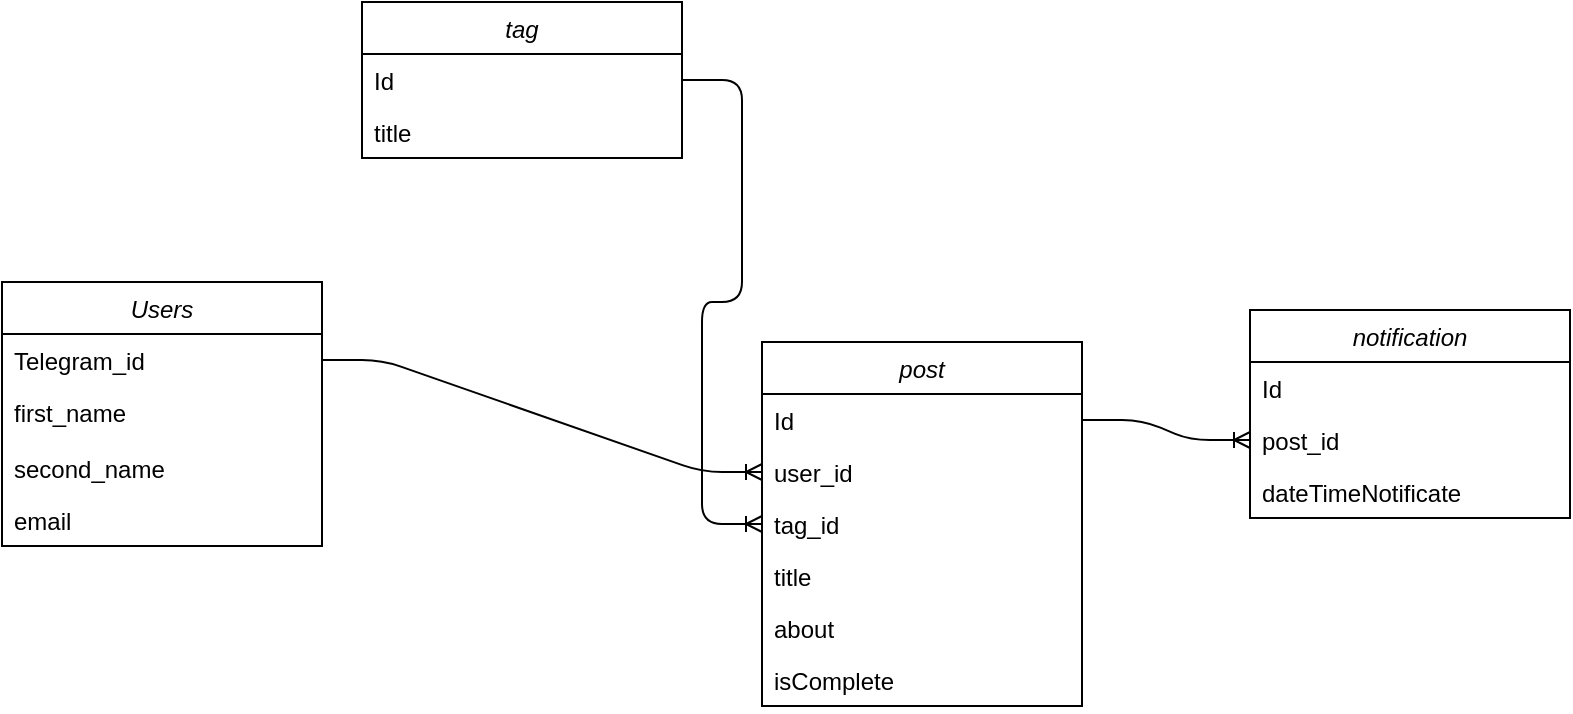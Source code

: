 <mxfile version="13.9.9" type="device"><diagram id="C5RBs43oDa-KdzZeNtuy" name="Page-1"><mxGraphModel dx="1275" dy="576" grid="1" gridSize="10" guides="1" tooltips="1" connect="1" arrows="1" fold="1" page="1" pageScale="1" pageWidth="827" pageHeight="1169" math="0" shadow="0"><root><mxCell id="WIyWlLk6GJQsqaUBKTNV-0"/><mxCell id="WIyWlLk6GJQsqaUBKTNV-1" parent="WIyWlLk6GJQsqaUBKTNV-0"/><mxCell id="0fNWoBhqTqb_3as456Vf-2" value="Users" style="swimlane;fontStyle=2;align=center;verticalAlign=top;childLayout=stackLayout;horizontal=1;startSize=26;horizontalStack=0;resizeParent=1;resizeLast=0;collapsible=1;marginBottom=0;rounded=0;shadow=0;strokeWidth=1;" parent="WIyWlLk6GJQsqaUBKTNV-1" vertex="1"><mxGeometry x="-370" y="730" width="160" height="132" as="geometry"><mxRectangle x="230" y="140" width="160" height="26" as="alternateBounds"/></mxGeometry></mxCell><mxCell id="0fNWoBhqTqb_3as456Vf-3" value="Telegram_id" style="text;align=left;verticalAlign=top;spacingLeft=4;spacingRight=4;overflow=hidden;rotatable=0;points=[[0,0.5],[1,0.5]];portConstraint=eastwest;" parent="0fNWoBhqTqb_3as456Vf-2" vertex="1"><mxGeometry y="26" width="160" height="26" as="geometry"/></mxCell><mxCell id="0fNWoBhqTqb_3as456Vf-4" value="first_name" style="text;align=left;verticalAlign=top;spacingLeft=4;spacingRight=4;overflow=hidden;rotatable=0;points=[[0,0.5],[1,0.5]];portConstraint=eastwest;rounded=0;shadow=0;html=0;" parent="0fNWoBhqTqb_3as456Vf-2" vertex="1"><mxGeometry y="52" width="160" height="28" as="geometry"/></mxCell><mxCell id="0fNWoBhqTqb_3as456Vf-5" value="second_name" style="text;align=left;verticalAlign=top;spacingLeft=4;spacingRight=4;overflow=hidden;rotatable=0;points=[[0,0.5],[1,0.5]];portConstraint=eastwest;rounded=0;shadow=0;html=0;" parent="0fNWoBhqTqb_3as456Vf-2" vertex="1"><mxGeometry y="80" width="160" height="26" as="geometry"/></mxCell><mxCell id="TEbSJLdt1i7CNakBYEio-18" value="email" style="text;align=left;verticalAlign=top;spacingLeft=4;spacingRight=4;overflow=hidden;rotatable=0;points=[[0,0.5],[1,0.5]];portConstraint=eastwest;rounded=0;shadow=0;html=0;" vertex="1" parent="0fNWoBhqTqb_3as456Vf-2"><mxGeometry y="106" width="160" height="26" as="geometry"/></mxCell><mxCell id="TEbSJLdt1i7CNakBYEio-0" value="tag" style="swimlane;fontStyle=2;align=center;verticalAlign=top;childLayout=stackLayout;horizontal=1;startSize=26;horizontalStack=0;resizeParent=1;resizeLast=0;collapsible=1;marginBottom=0;rounded=0;shadow=0;strokeWidth=1;" vertex="1" parent="WIyWlLk6GJQsqaUBKTNV-1"><mxGeometry x="-190" y="590" width="160" height="78" as="geometry"><mxRectangle x="230" y="140" width="160" height="26" as="alternateBounds"/></mxGeometry></mxCell><mxCell id="TEbSJLdt1i7CNakBYEio-1" value="Id" style="text;align=left;verticalAlign=top;spacingLeft=4;spacingRight=4;overflow=hidden;rotatable=0;points=[[0,0.5],[1,0.5]];portConstraint=eastwest;" vertex="1" parent="TEbSJLdt1i7CNakBYEio-0"><mxGeometry y="26" width="160" height="26" as="geometry"/></mxCell><mxCell id="TEbSJLdt1i7CNakBYEio-2" value="title" style="text;align=left;verticalAlign=top;spacingLeft=4;spacingRight=4;overflow=hidden;rotatable=0;points=[[0,0.5],[1,0.5]];portConstraint=eastwest;rounded=0;shadow=0;html=0;" vertex="1" parent="TEbSJLdt1i7CNakBYEio-0"><mxGeometry y="52" width="160" height="26" as="geometry"/></mxCell><mxCell id="TEbSJLdt1i7CNakBYEio-6" value="post" style="swimlane;fontStyle=2;align=center;verticalAlign=top;childLayout=stackLayout;horizontal=1;startSize=26;horizontalStack=0;resizeParent=1;resizeLast=0;collapsible=1;marginBottom=0;rounded=0;shadow=0;strokeWidth=1;" vertex="1" parent="WIyWlLk6GJQsqaUBKTNV-1"><mxGeometry x="10" y="760" width="160" height="182" as="geometry"><mxRectangle x="230" y="140" width="160" height="26" as="alternateBounds"/></mxGeometry></mxCell><mxCell id="TEbSJLdt1i7CNakBYEio-7" value="Id" style="text;align=left;verticalAlign=top;spacingLeft=4;spacingRight=4;overflow=hidden;rotatable=0;points=[[0,0.5],[1,0.5]];portConstraint=eastwest;" vertex="1" parent="TEbSJLdt1i7CNakBYEio-6"><mxGeometry y="26" width="160" height="26" as="geometry"/></mxCell><mxCell id="TEbSJLdt1i7CNakBYEio-8" value="user_id" style="text;align=left;verticalAlign=top;spacingLeft=4;spacingRight=4;overflow=hidden;rotatable=0;points=[[0,0.5],[1,0.5]];portConstraint=eastwest;rounded=0;shadow=0;html=0;" vertex="1" parent="TEbSJLdt1i7CNakBYEio-6"><mxGeometry y="52" width="160" height="26" as="geometry"/></mxCell><mxCell id="TEbSJLdt1i7CNakBYEio-10" value="tag_id" style="text;align=left;verticalAlign=top;spacingLeft=4;spacingRight=4;overflow=hidden;rotatable=0;points=[[0,0.5],[1,0.5]];portConstraint=eastwest;rounded=0;shadow=0;html=0;" vertex="1" parent="TEbSJLdt1i7CNakBYEio-6"><mxGeometry y="78" width="160" height="26" as="geometry"/></mxCell><mxCell id="TEbSJLdt1i7CNakBYEio-11" value="title" style="text;align=left;verticalAlign=top;spacingLeft=4;spacingRight=4;overflow=hidden;rotatable=0;points=[[0,0.5],[1,0.5]];portConstraint=eastwest;rounded=0;shadow=0;html=0;" vertex="1" parent="TEbSJLdt1i7CNakBYEio-6"><mxGeometry y="104" width="160" height="26" as="geometry"/></mxCell><mxCell id="TEbSJLdt1i7CNakBYEio-12" value="about" style="text;align=left;verticalAlign=top;spacingLeft=4;spacingRight=4;overflow=hidden;rotatable=0;points=[[0,0.5],[1,0.5]];portConstraint=eastwest;rounded=0;shadow=0;html=0;" vertex="1" parent="TEbSJLdt1i7CNakBYEio-6"><mxGeometry y="130" width="160" height="26" as="geometry"/></mxCell><mxCell id="TEbSJLdt1i7CNakBYEio-13" value="isComplete" style="text;align=left;verticalAlign=top;spacingLeft=4;spacingRight=4;overflow=hidden;rotatable=0;points=[[0,0.5],[1,0.5]];portConstraint=eastwest;rounded=0;shadow=0;html=0;" vertex="1" parent="TEbSJLdt1i7CNakBYEio-6"><mxGeometry y="156" width="160" height="26" as="geometry"/></mxCell><mxCell id="TEbSJLdt1i7CNakBYEio-16" value="" style="edgeStyle=entityRelationEdgeStyle;fontSize=12;html=1;endArrow=ERoneToMany;exitX=1;exitY=0.5;exitDx=0;exitDy=0;entryX=0;entryY=0.5;entryDx=0;entryDy=0;" edge="1" parent="WIyWlLk6GJQsqaUBKTNV-1" source="0fNWoBhqTqb_3as456Vf-3" target="TEbSJLdt1i7CNakBYEio-8"><mxGeometry width="100" height="100" relative="1" as="geometry"><mxPoint x="-150" y="890" as="sourcePoint"/><mxPoint x="-120" y="712" as="targetPoint"/></mxGeometry></mxCell><mxCell id="TEbSJLdt1i7CNakBYEio-17" value="" style="edgeStyle=entityRelationEdgeStyle;fontSize=12;html=1;endArrow=ERoneToMany;entryX=0;entryY=0.5;entryDx=0;entryDy=0;exitX=1;exitY=0.5;exitDx=0;exitDy=0;" edge="1" parent="WIyWlLk6GJQsqaUBKTNV-1" source="TEbSJLdt1i7CNakBYEio-1" target="TEbSJLdt1i7CNakBYEio-10"><mxGeometry width="100" height="100" relative="1" as="geometry"><mxPoint x="220" y="749" as="sourcePoint"/><mxPoint x="380" y="721" as="targetPoint"/></mxGeometry></mxCell><mxCell id="TEbSJLdt1i7CNakBYEio-19" value="notification" style="swimlane;fontStyle=2;align=center;verticalAlign=top;childLayout=stackLayout;horizontal=1;startSize=26;horizontalStack=0;resizeParent=1;resizeLast=0;collapsible=1;marginBottom=0;rounded=0;shadow=0;strokeWidth=1;" vertex="1" parent="WIyWlLk6GJQsqaUBKTNV-1"><mxGeometry x="254" y="744" width="160" height="104" as="geometry"><mxRectangle x="230" y="140" width="160" height="26" as="alternateBounds"/></mxGeometry></mxCell><mxCell id="TEbSJLdt1i7CNakBYEio-20" value="Id" style="text;align=left;verticalAlign=top;spacingLeft=4;spacingRight=4;overflow=hidden;rotatable=0;points=[[0,0.5],[1,0.5]];portConstraint=eastwest;" vertex="1" parent="TEbSJLdt1i7CNakBYEio-19"><mxGeometry y="26" width="160" height="26" as="geometry"/></mxCell><mxCell id="TEbSJLdt1i7CNakBYEio-21" value="post_id" style="text;align=left;verticalAlign=top;spacingLeft=4;spacingRight=4;overflow=hidden;rotatable=0;points=[[0,0.5],[1,0.5]];portConstraint=eastwest;rounded=0;shadow=0;html=0;" vertex="1" parent="TEbSJLdt1i7CNakBYEio-19"><mxGeometry y="52" width="160" height="26" as="geometry"/></mxCell><mxCell id="TEbSJLdt1i7CNakBYEio-22" value="dateTimeNotificate" style="text;align=left;verticalAlign=top;spacingLeft=4;spacingRight=4;overflow=hidden;rotatable=0;points=[[0,0.5],[1,0.5]];portConstraint=eastwest;rounded=0;shadow=0;html=0;" vertex="1" parent="TEbSJLdt1i7CNakBYEio-19"><mxGeometry y="78" width="160" height="26" as="geometry"/></mxCell><mxCell id="TEbSJLdt1i7CNakBYEio-29" value="" style="edgeStyle=entityRelationEdgeStyle;fontSize=12;html=1;endArrow=ERoneToMany;entryX=0;entryY=0.5;entryDx=0;entryDy=0;exitX=1;exitY=0.5;exitDx=0;exitDy=0;" edge="1" parent="WIyWlLk6GJQsqaUBKTNV-1" source="TEbSJLdt1i7CNakBYEio-7" target="TEbSJLdt1i7CNakBYEio-21"><mxGeometry width="100" height="100" relative="1" as="geometry"><mxPoint x="-20" y="639" as="sourcePoint"/><mxPoint x="20" y="861" as="targetPoint"/></mxGeometry></mxCell></root></mxGraphModel></diagram></mxfile>